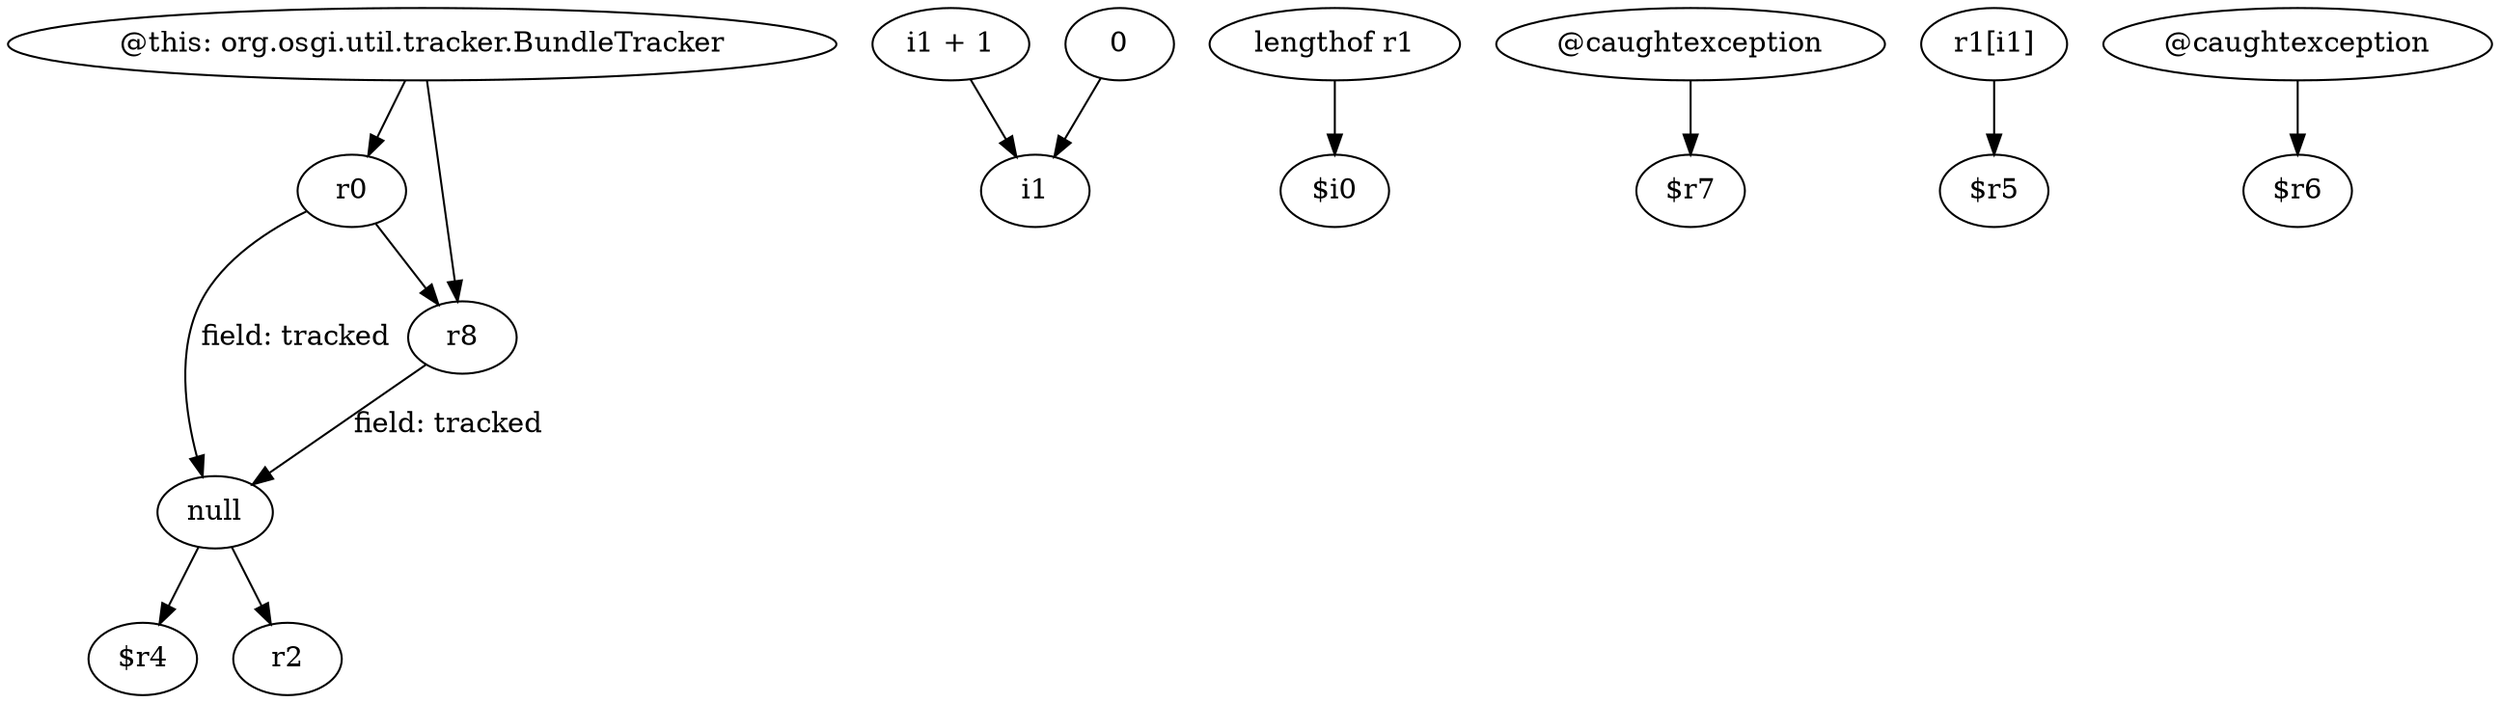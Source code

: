digraph g {
0[label="@this: org.osgi.util.tracker.BundleTracker"]
1[label="r0"]
0->1[label=""]
2[label="null"]
1->2[label="field: tracked"]
3[label="i1 + 1"]
4[label="i1"]
3->4[label=""]
5[label="$r4"]
2->5[label=""]
6[label="lengthof r1"]
7[label="$i0"]
6->7[label=""]
8[label="@caughtexception"]
9[label="$r7"]
8->9[label=""]
10[label="r1[i1]"]
11[label="$r5"]
10->11[label=""]
12[label="r8"]
0->12[label=""]
13[label="@caughtexception"]
14[label="$r6"]
13->14[label=""]
12->2[label="field: tracked"]
15[label="0"]
15->4[label=""]
16[label="r2"]
2->16[label=""]
1->12[label=""]
}